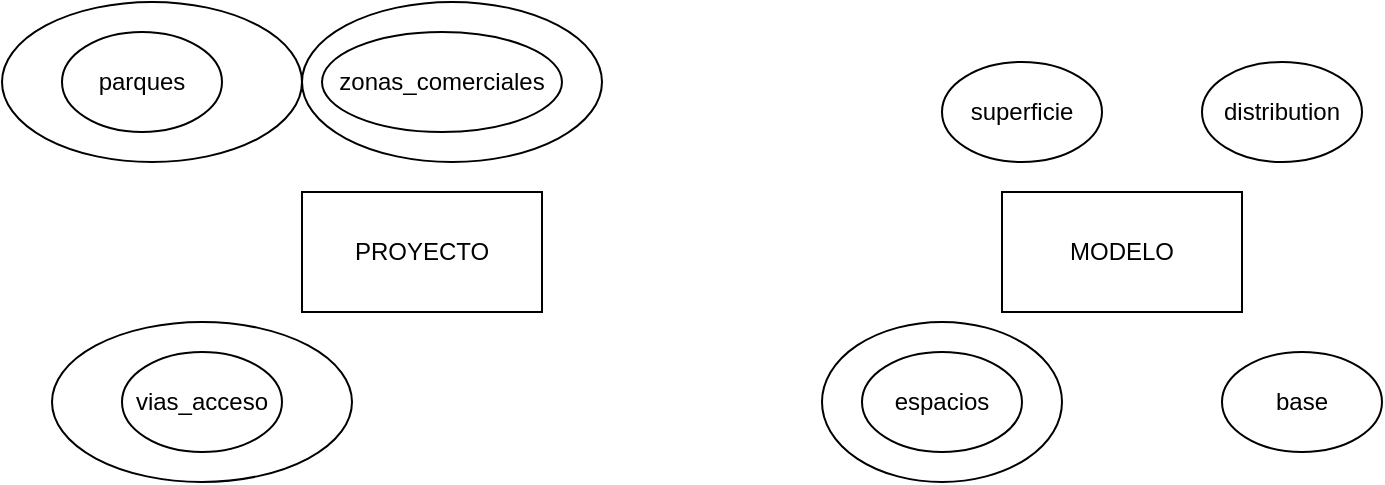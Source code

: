 <mxfile version="21.6.1" type="github">
  <diagram name="Page-1" id="XdAAOLgP9NdOsi4QCyfx">
    <mxGraphModel dx="1628" dy="569" grid="1" gridSize="10" guides="1" tooltips="1" connect="1" arrows="1" fold="1" page="1" pageScale="1" pageWidth="850" pageHeight="1100" math="0" shadow="0">
      <root>
        <mxCell id="0" />
        <mxCell id="1" parent="0" />
        <mxCell id="_x3G2PLomy-d9E2IPFaM-13" value="" style="ellipse;whiteSpace=wrap;html=1;" vertex="1" parent="1">
          <mxGeometry x="400" y="165" width="120" height="80" as="geometry" />
        </mxCell>
        <mxCell id="_x3G2PLomy-d9E2IPFaM-7" value="" style="ellipse;whiteSpace=wrap;html=1;" vertex="1" parent="1">
          <mxGeometry x="15" y="165" width="150" height="80" as="geometry" />
        </mxCell>
        <mxCell id="_x3G2PLomy-d9E2IPFaM-8" value="" style="ellipse;whiteSpace=wrap;html=1;" vertex="1" parent="1">
          <mxGeometry x="-10" y="5" width="150" height="80" as="geometry" />
        </mxCell>
        <mxCell id="_x3G2PLomy-d9E2IPFaM-6" value="" style="ellipse;whiteSpace=wrap;html=1;" vertex="1" parent="1">
          <mxGeometry x="140" y="5" width="150" height="80" as="geometry" />
        </mxCell>
        <mxCell id="_x3G2PLomy-d9E2IPFaM-1" value="PROYECTO" style="rounded=0;whiteSpace=wrap;html=1;" vertex="1" parent="1">
          <mxGeometry x="140" y="100" width="120" height="60" as="geometry" />
        </mxCell>
        <mxCell id="_x3G2PLomy-d9E2IPFaM-2" value="MODELO" style="rounded=0;whiteSpace=wrap;html=1;" vertex="1" parent="1">
          <mxGeometry x="490" y="100" width="120" height="60" as="geometry" />
        </mxCell>
        <mxCell id="_x3G2PLomy-d9E2IPFaM-3" value="vias_acceso" style="ellipse;whiteSpace=wrap;html=1;" vertex="1" parent="1">
          <mxGeometry x="50" y="180" width="80" height="50" as="geometry" />
        </mxCell>
        <mxCell id="_x3G2PLomy-d9E2IPFaM-4" value="zonas_comerciales" style="ellipse;whiteSpace=wrap;html=1;" vertex="1" parent="1">
          <mxGeometry x="150" y="20" width="120" height="50" as="geometry" />
        </mxCell>
        <mxCell id="_x3G2PLomy-d9E2IPFaM-5" value="parques" style="ellipse;whiteSpace=wrap;html=1;" vertex="1" parent="1">
          <mxGeometry x="20" y="20" width="80" height="50" as="geometry" />
        </mxCell>
        <mxCell id="_x3G2PLomy-d9E2IPFaM-9" value="superficie" style="ellipse;whiteSpace=wrap;html=1;" vertex="1" parent="1">
          <mxGeometry x="460" y="35" width="80" height="50" as="geometry" />
        </mxCell>
        <mxCell id="_x3G2PLomy-d9E2IPFaM-10" value="base" style="ellipse;whiteSpace=wrap;html=1;" vertex="1" parent="1">
          <mxGeometry x="600" y="180" width="80" height="50" as="geometry" />
        </mxCell>
        <mxCell id="_x3G2PLomy-d9E2IPFaM-11" value="espacios" style="ellipse;whiteSpace=wrap;html=1;" vertex="1" parent="1">
          <mxGeometry x="420" y="180" width="80" height="50" as="geometry" />
        </mxCell>
        <mxCell id="_x3G2PLomy-d9E2IPFaM-12" value="distribution" style="ellipse;whiteSpace=wrap;html=1;" vertex="1" parent="1">
          <mxGeometry x="590" y="35" width="80" height="50" as="geometry" />
        </mxCell>
      </root>
    </mxGraphModel>
  </diagram>
</mxfile>
